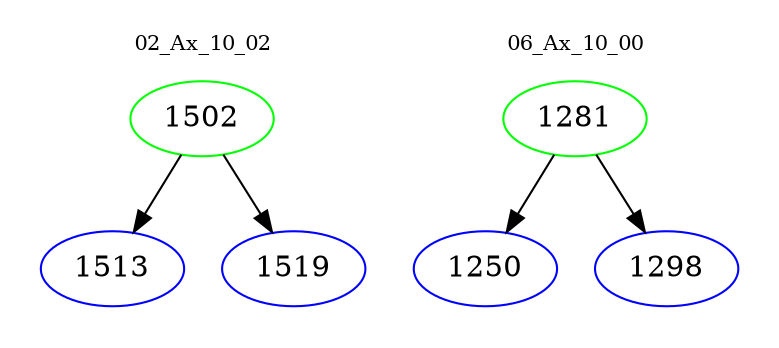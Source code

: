 digraph{
subgraph cluster_0 {
color = white
label = "02_Ax_10_02";
fontsize=10;
T0_1502 [label="1502", color="green"]
T0_1502 -> T0_1513 [color="black"]
T0_1513 [label="1513", color="blue"]
T0_1502 -> T0_1519 [color="black"]
T0_1519 [label="1519", color="blue"]
}
subgraph cluster_1 {
color = white
label = "06_Ax_10_00";
fontsize=10;
T1_1281 [label="1281", color="green"]
T1_1281 -> T1_1250 [color="black"]
T1_1250 [label="1250", color="blue"]
T1_1281 -> T1_1298 [color="black"]
T1_1298 [label="1298", color="blue"]
}
}
